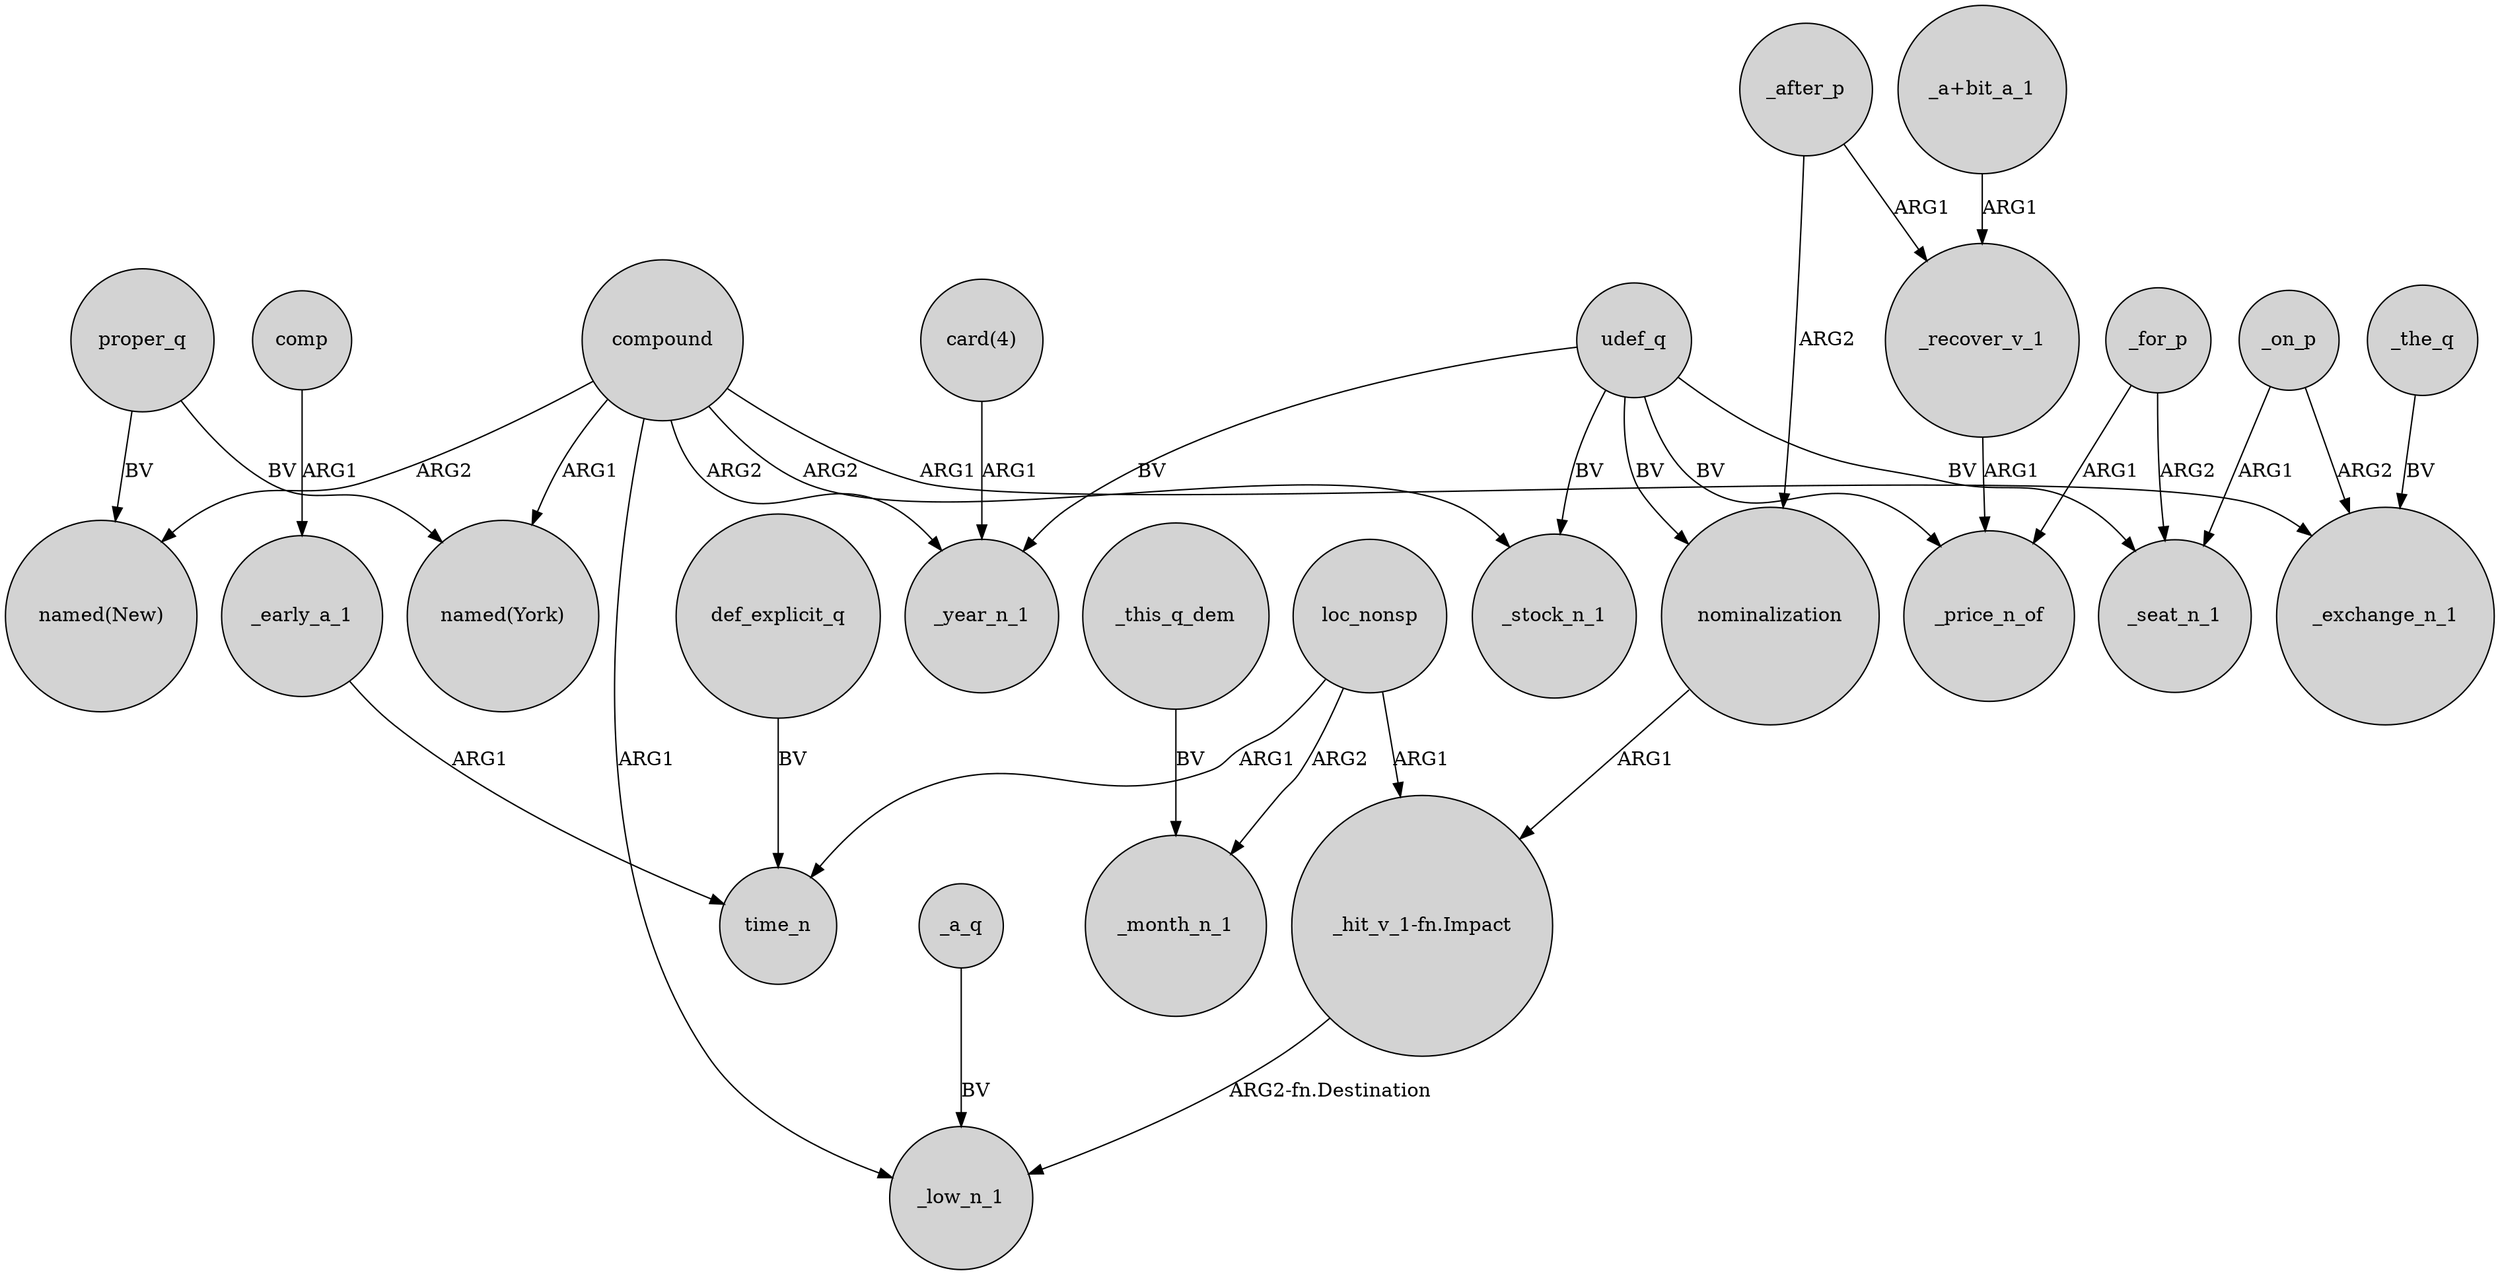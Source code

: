 digraph {
	node [shape=circle style=filled]
	compound -> "named(New)" [label=ARG2]
	udef_q -> _price_n_of [label=BV]
	def_explicit_q -> time_n [label=BV]
	proper_q -> "named(New)" [label=BV]
	"_hit_v_1-fn.Impact" -> _low_n_1 [label="ARG2-fn.Destination"]
	_this_q_dem -> _month_n_1 [label=BV]
	"card(4)" -> _year_n_1 [label=ARG1]
	_after_p -> _recover_v_1 [label=ARG1]
	loc_nonsp -> time_n [label=ARG1]
	_for_p -> _price_n_of [label=ARG1]
	comp -> _early_a_1 [label=ARG1]
	_for_p -> _seat_n_1 [label=ARG2]
	compound -> _stock_n_1 [label=ARG2]
	loc_nonsp -> "_hit_v_1-fn.Impact" [label=ARG1]
	udef_q -> _stock_n_1 [label=BV]
	compound -> "named(York)" [label=ARG1]
	nominalization -> "_hit_v_1-fn.Impact" [label=ARG1]
	compound -> _exchange_n_1 [label=ARG1]
	_a_q -> _low_n_1 [label=BV]
	udef_q -> nominalization [label=BV]
	_recover_v_1 -> _price_n_of [label=ARG1]
	_early_a_1 -> time_n [label=ARG1]
	_on_p -> _exchange_n_1 [label=ARG2]
	udef_q -> _year_n_1 [label=BV]
	udef_q -> _seat_n_1 [label=BV]
	loc_nonsp -> _month_n_1 [label=ARG2]
	_on_p -> _seat_n_1 [label=ARG1]
	proper_q -> "named(York)" [label=BV]
	_after_p -> nominalization [label=ARG2]
	compound -> _low_n_1 [label=ARG1]
	"_a+bit_a_1" -> _recover_v_1 [label=ARG1]
	_the_q -> _exchange_n_1 [label=BV]
	compound -> _year_n_1 [label=ARG2]
}
